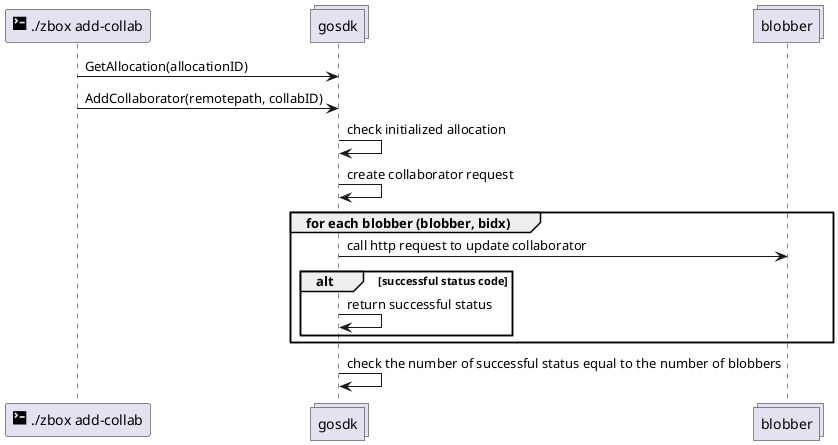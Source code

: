 @startuml
participant "<size:20><&terminal></size> ./zbox add-collab" as cli
collections gosdk
collections blobber

cli -> gosdk: GetAllocation(allocationID)
cli -> gosdk: AddCollaborator(remotepath, collabID)

gosdk -> gosdk: check initialized allocation
gosdk -> gosdk: create collaborator request

group for each blobber (blobber, bidx)
gosdk -> blobber: call http request to update collaborator
alt successful status code
gosdk -> gosdk: return successful status 
end
end

gosdk -> gosdk: check the number of successful status equal to the number of blobbers
@enduml
